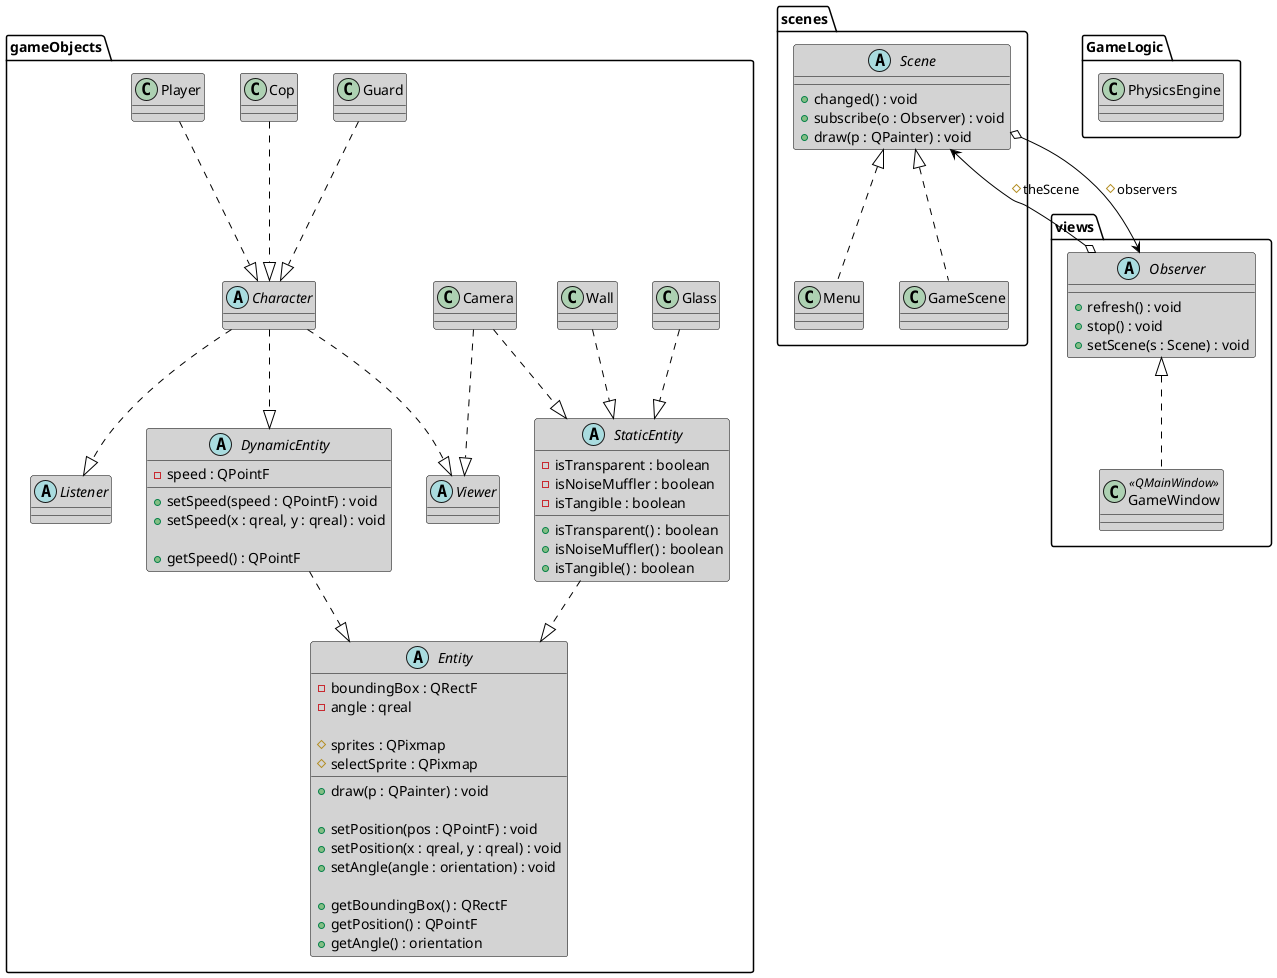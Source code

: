 @startuml dillinger_classes

skinparam shadowing false
'skinparam linetype polyline
'skinparam linetype ortho

skinparam class {
    ArrowColor black
    BorderColor black
    BackGroundColor lightgrey
}

skinparam package {
    ArrowColor black
    BorderColor black
    BackGroundColor white
}

package gameObjects {

    abstract "Entity" as entity {
        -boundingBox : QRectF
        -angle : qreal

        #sprites : QPixmap
        #selectSprite : QPixmap

        +draw(p : QPainter) : void

        +setPosition(pos : QPointF) : void
        +setPosition(x : qreal, y : qreal) : void
        +setAngle(angle : orientation) : void

        +getBoundingBox() : QRectF
        +getPosition() : QPointF
        +getAngle() : orientation
    }

    together {
        abstract "StaticEntity" as statE {
            -isTransparent : boolean
            -isNoiseMuffler : boolean
            -isTangible : boolean

            +isTransparent() : boolean
            +isNoiseMuffler() : boolean
            +isTangible() : boolean
        }

        abstract "DynamicEntity" as dynE {
            -speed : QPointF

            +setSpeed(speed : QPointF) : void
            +setSpeed(x : qreal, y : qreal) : void

            +getSpeed() : QPointF
        }

        abstract "Viewer" as viewer

        abstract "Listener" as listener
    }

    class "Glass" as glass

    class "Wall" as wall

    class "Camera" as cam

    abstract "Character" as charac

    class "Guard" as guard

    class "Cop" as cop

    class "Player" as player

    statE ..|> entity
    dynE ..|> entity

    glass ..|> statE
    wall ..|> statE
    cam ..|> statE

    charac ..|> dynE

    guard ..|> charac
    cop ..|> charac
    player ..|> charac

    charac ..|> viewer
    charac ..|> listener
    cam ..|> viewer
}

package scenes {
    abstract "Scene" as scene{
        +changed() : void
        +subscribe(o : Observer) : void
        +draw(p : QPainter) : void
    }

    class Menu {

    }

    class GameScene {

    }

    Menu .up.|> scene
    GameScene .up.|> scene
}

package views {
    abstract "Observer" as obs {
        +refresh() : void
        +stop() : void
        +setScene(s : Scene) : void
    }

    class "GameWindow" as gameW  <<QMainWindow>>{

    }

    gameW .up.|> obs
}

scene o--> obs : "#observers"
obs o--> scene : "#theScene"

package GameLogic {
    class PhysicsEngine {

    }
}

@enduml
